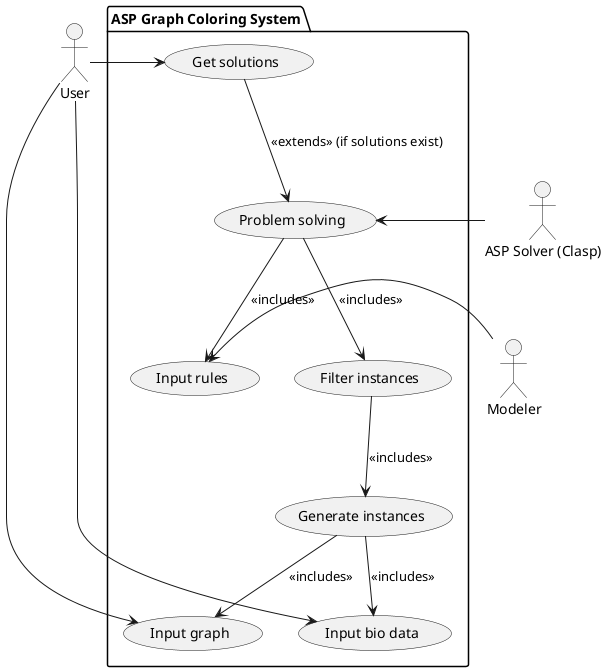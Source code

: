 @startuml Graph Coloring with ASP
top to bottom direction

actor User
actor Modeler
actor "ASP Solver (Clasp)" as Solver
package "ASP Graph Coloring System" {
    usecase "Input graph" as graph
    usecase "Input bio data" as data
    usecase "Input rules" as rules
    usecase "Generate instances" as inst
    usecase "Filter instances" as filter
    usecase "Get solutions" as solution
    usecase "Problem solving" as solving
    User -> graph
    User -> data
    Modeler -> rules
    User -> solution
    Solver -> solving
    filter --> inst : <<includes>>
    inst --> graph : <<includes>>
    inst --> data : <<includes>>
    solving --> filter : <<includes>>
    solving --> rules : <<includes>>
    solution --> solving : <<extends>> (if solutions exist)
}

@enduml